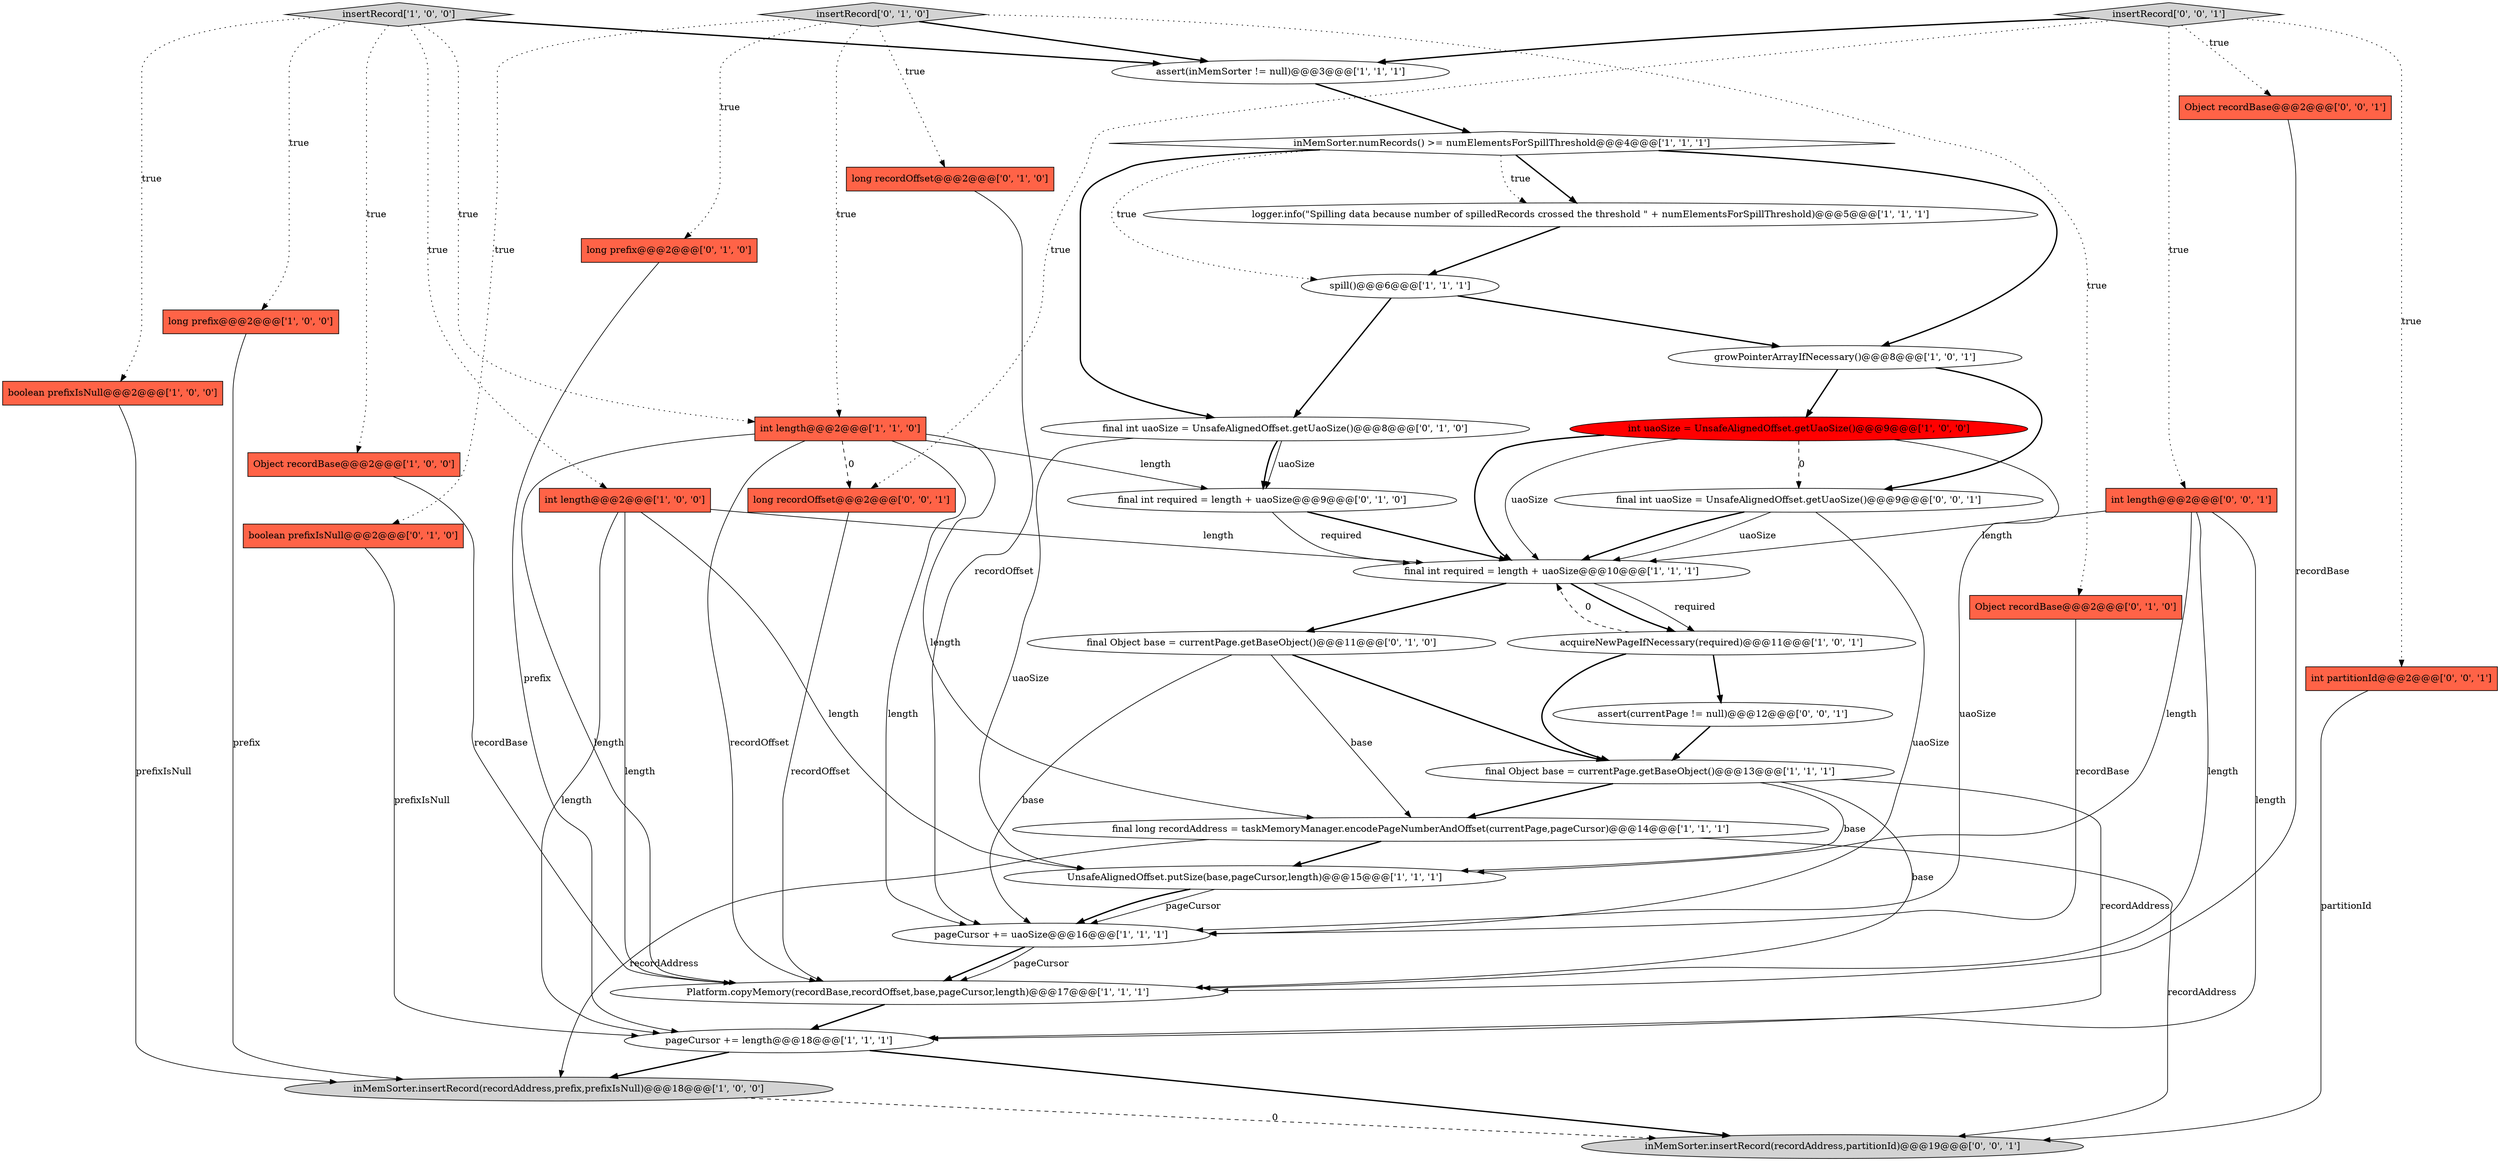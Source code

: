 digraph {
25 [style = filled, label = "final Object base = currentPage.getBaseObject()@@@11@@@['0', '1', '0']", fillcolor = white, shape = ellipse image = "AAA0AAABBB2BBB"];
21 [style = filled, label = "long recordOffset@@@2@@@['0', '1', '0']", fillcolor = tomato, shape = box image = "AAA0AAABBB2BBB"];
34 [style = filled, label = "Object recordBase@@@2@@@['0', '0', '1']", fillcolor = tomato, shape = box image = "AAA0AAABBB3BBB"];
12 [style = filled, label = "Platform.copyMemory(recordBase,recordOffset,base,pageCursor,length)@@@17@@@['1', '1', '1']", fillcolor = white, shape = ellipse image = "AAA0AAABBB1BBB"];
3 [style = filled, label = "int length@@@2@@@['1', '0', '0']", fillcolor = tomato, shape = box image = "AAA0AAABBB1BBB"];
10 [style = filled, label = "inMemSorter.numRecords() >= numElementsForSpillThreshold@@@4@@@['1', '1', '1']", fillcolor = white, shape = diamond image = "AAA0AAABBB1BBB"];
22 [style = filled, label = "final int uaoSize = UnsafeAlignedOffset.getUaoSize()@@@8@@@['0', '1', '0']", fillcolor = white, shape = ellipse image = "AAA0AAABBB2BBB"];
15 [style = filled, label = "final long recordAddress = taskMemoryManager.encodePageNumberAndOffset(currentPage,pageCursor)@@@14@@@['1', '1', '1']", fillcolor = white, shape = ellipse image = "AAA0AAABBB1BBB"];
14 [style = filled, label = "final int required = length + uaoSize@@@10@@@['1', '1', '1']", fillcolor = white, shape = ellipse image = "AAA0AAABBB1BBB"];
31 [style = filled, label = "int length@@@2@@@['0', '0', '1']", fillcolor = tomato, shape = box image = "AAA0AAABBB3BBB"];
28 [style = filled, label = "final int required = length + uaoSize@@@9@@@['0', '1', '0']", fillcolor = white, shape = ellipse image = "AAA0AAABBB2BBB"];
8 [style = filled, label = "spill()@@@6@@@['1', '1', '1']", fillcolor = white, shape = ellipse image = "AAA0AAABBB1BBB"];
6 [style = filled, label = "pageCursor += length@@@18@@@['1', '1', '1']", fillcolor = white, shape = ellipse image = "AAA0AAABBB1BBB"];
9 [style = filled, label = "acquireNewPageIfNecessary(required)@@@11@@@['1', '0', '1']", fillcolor = white, shape = ellipse image = "AAA0AAABBB1BBB"];
1 [style = filled, label = "long prefix@@@2@@@['1', '0', '0']", fillcolor = tomato, shape = box image = "AAA0AAABBB1BBB"];
24 [style = filled, label = "long prefix@@@2@@@['0', '1', '0']", fillcolor = tomato, shape = box image = "AAA0AAABBB2BBB"];
4 [style = filled, label = "inMemSorter.insertRecord(recordAddress,prefix,prefixIsNull)@@@18@@@['1', '0', '0']", fillcolor = lightgray, shape = ellipse image = "AAA0AAABBB1BBB"];
16 [style = filled, label = "assert(inMemSorter != null)@@@3@@@['1', '1', '1']", fillcolor = white, shape = ellipse image = "AAA0AAABBB1BBB"];
20 [style = filled, label = "final Object base = currentPage.getBaseObject()@@@13@@@['1', '1', '1']", fillcolor = white, shape = ellipse image = "AAA0AAABBB1BBB"];
33 [style = filled, label = "assert(currentPage != null)@@@12@@@['0', '0', '1']", fillcolor = white, shape = ellipse image = "AAA0AAABBB3BBB"];
36 [style = filled, label = "final int uaoSize = UnsafeAlignedOffset.getUaoSize()@@@9@@@['0', '0', '1']", fillcolor = white, shape = ellipse image = "AAA0AAABBB3BBB"];
23 [style = filled, label = "boolean prefixIsNull@@@2@@@['0', '1', '0']", fillcolor = tomato, shape = box image = "AAA0AAABBB2BBB"];
27 [style = filled, label = "insertRecord['0', '1', '0']", fillcolor = lightgray, shape = diamond image = "AAA0AAABBB2BBB"];
2 [style = filled, label = "boolean prefixIsNull@@@2@@@['1', '0', '0']", fillcolor = tomato, shape = box image = "AAA0AAABBB1BBB"];
5 [style = filled, label = "Object recordBase@@@2@@@['1', '0', '0']", fillcolor = tomato, shape = box image = "AAA0AAABBB1BBB"];
17 [style = filled, label = "insertRecord['1', '0', '0']", fillcolor = lightgray, shape = diamond image = "AAA0AAABBB1BBB"];
11 [style = filled, label = "int uaoSize = UnsafeAlignedOffset.getUaoSize()@@@9@@@['1', '0', '0']", fillcolor = red, shape = ellipse image = "AAA1AAABBB1BBB"];
26 [style = filled, label = "Object recordBase@@@2@@@['0', '1', '0']", fillcolor = tomato, shape = box image = "AAA0AAABBB2BBB"];
7 [style = filled, label = "int length@@@2@@@['1', '1', '0']", fillcolor = tomato, shape = box image = "AAA0AAABBB1BBB"];
18 [style = filled, label = "growPointerArrayIfNecessary()@@@8@@@['1', '0', '1']", fillcolor = white, shape = ellipse image = "AAA0AAABBB1BBB"];
19 [style = filled, label = "UnsafeAlignedOffset.putSize(base,pageCursor,length)@@@15@@@['1', '1', '1']", fillcolor = white, shape = ellipse image = "AAA0AAABBB1BBB"];
35 [style = filled, label = "long recordOffset@@@2@@@['0', '0', '1']", fillcolor = tomato, shape = box image = "AAA0AAABBB3BBB"];
13 [style = filled, label = "logger.info(\"Spilling data because number of spilledRecords crossed the threshold \" + numElementsForSpillThreshold)@@@5@@@['1', '1', '1']", fillcolor = white, shape = ellipse image = "AAA0AAABBB1BBB"];
32 [style = filled, label = "insertRecord['0', '0', '1']", fillcolor = lightgray, shape = diamond image = "AAA0AAABBB3BBB"];
30 [style = filled, label = "int partitionId@@@2@@@['0', '0', '1']", fillcolor = tomato, shape = box image = "AAA0AAABBB3BBB"];
29 [style = filled, label = "inMemSorter.insertRecord(recordAddress,partitionId)@@@19@@@['0', '0', '1']", fillcolor = lightgray, shape = ellipse image = "AAA0AAABBB3BBB"];
0 [style = filled, label = "pageCursor += uaoSize@@@16@@@['1', '1', '1']", fillcolor = white, shape = ellipse image = "AAA0AAABBB1BBB"];
10->8 [style = dotted, label="true"];
14->25 [style = bold, label=""];
20->19 [style = solid, label="base"];
11->14 [style = bold, label=""];
17->1 [style = dotted, label="true"];
27->23 [style = dotted, label="true"];
7->28 [style = solid, label="length"];
5->12 [style = solid, label="recordBase"];
23->6 [style = solid, label="prefixIsNull"];
28->14 [style = bold, label=""];
6->29 [style = bold, label=""];
25->0 [style = solid, label="base"];
19->0 [style = solid, label="pageCursor"];
2->4 [style = solid, label="prefixIsNull"];
31->19 [style = solid, label="length"];
36->0 [style = solid, label="uaoSize"];
7->35 [style = dashed, label="0"];
32->30 [style = dotted, label="true"];
14->9 [style = bold, label=""];
17->2 [style = dotted, label="true"];
11->14 [style = solid, label="uaoSize"];
20->15 [style = bold, label=""];
17->16 [style = bold, label=""];
30->29 [style = solid, label="partitionId"];
32->35 [style = dotted, label="true"];
9->33 [style = bold, label=""];
8->18 [style = bold, label=""];
18->11 [style = bold, label=""];
1->4 [style = solid, label="prefix"];
27->24 [style = dotted, label="true"];
27->21 [style = dotted, label="true"];
27->16 [style = bold, label=""];
36->14 [style = bold, label=""];
11->36 [style = dashed, label="0"];
17->3 [style = dotted, label="true"];
21->0 [style = solid, label="recordOffset"];
11->0 [style = solid, label="uaoSize"];
8->22 [style = bold, label=""];
6->4 [style = bold, label=""];
3->12 [style = solid, label="length"];
31->6 [style = solid, label="length"];
34->12 [style = solid, label="recordBase"];
15->4 [style = solid, label="recordAddress"];
32->31 [style = dotted, label="true"];
26->0 [style = solid, label="recordBase"];
10->18 [style = bold, label=""];
32->34 [style = dotted, label="true"];
20->6 [style = solid, label="recordAddress"];
0->12 [style = bold, label=""];
9->20 [style = bold, label=""];
22->28 [style = bold, label=""];
22->19 [style = solid, label="uaoSize"];
32->16 [style = bold, label=""];
15->19 [style = bold, label=""];
19->0 [style = bold, label=""];
25->20 [style = bold, label=""];
35->12 [style = solid, label="recordOffset"];
10->13 [style = bold, label=""];
10->13 [style = dotted, label="true"];
15->29 [style = solid, label="recordAddress"];
7->12 [style = solid, label="length"];
28->14 [style = solid, label="required"];
25->15 [style = solid, label="base"];
7->0 [style = solid, label="length"];
14->9 [style = solid, label="required"];
10->22 [style = bold, label=""];
7->12 [style = solid, label="recordOffset"];
3->6 [style = solid, label="length"];
33->20 [style = bold, label=""];
0->12 [style = solid, label="pageCursor"];
24->6 [style = solid, label="prefix"];
16->10 [style = bold, label=""];
27->26 [style = dotted, label="true"];
3->19 [style = solid, label="length"];
31->14 [style = solid, label="length"];
18->36 [style = bold, label=""];
3->14 [style = solid, label="length"];
12->6 [style = bold, label=""];
22->28 [style = solid, label="uaoSize"];
36->14 [style = solid, label="uaoSize"];
27->7 [style = dotted, label="true"];
9->14 [style = dashed, label="0"];
20->12 [style = solid, label="base"];
31->12 [style = solid, label="length"];
17->7 [style = dotted, label="true"];
4->29 [style = dashed, label="0"];
13->8 [style = bold, label=""];
7->15 [style = solid, label="length"];
17->5 [style = dotted, label="true"];
}
